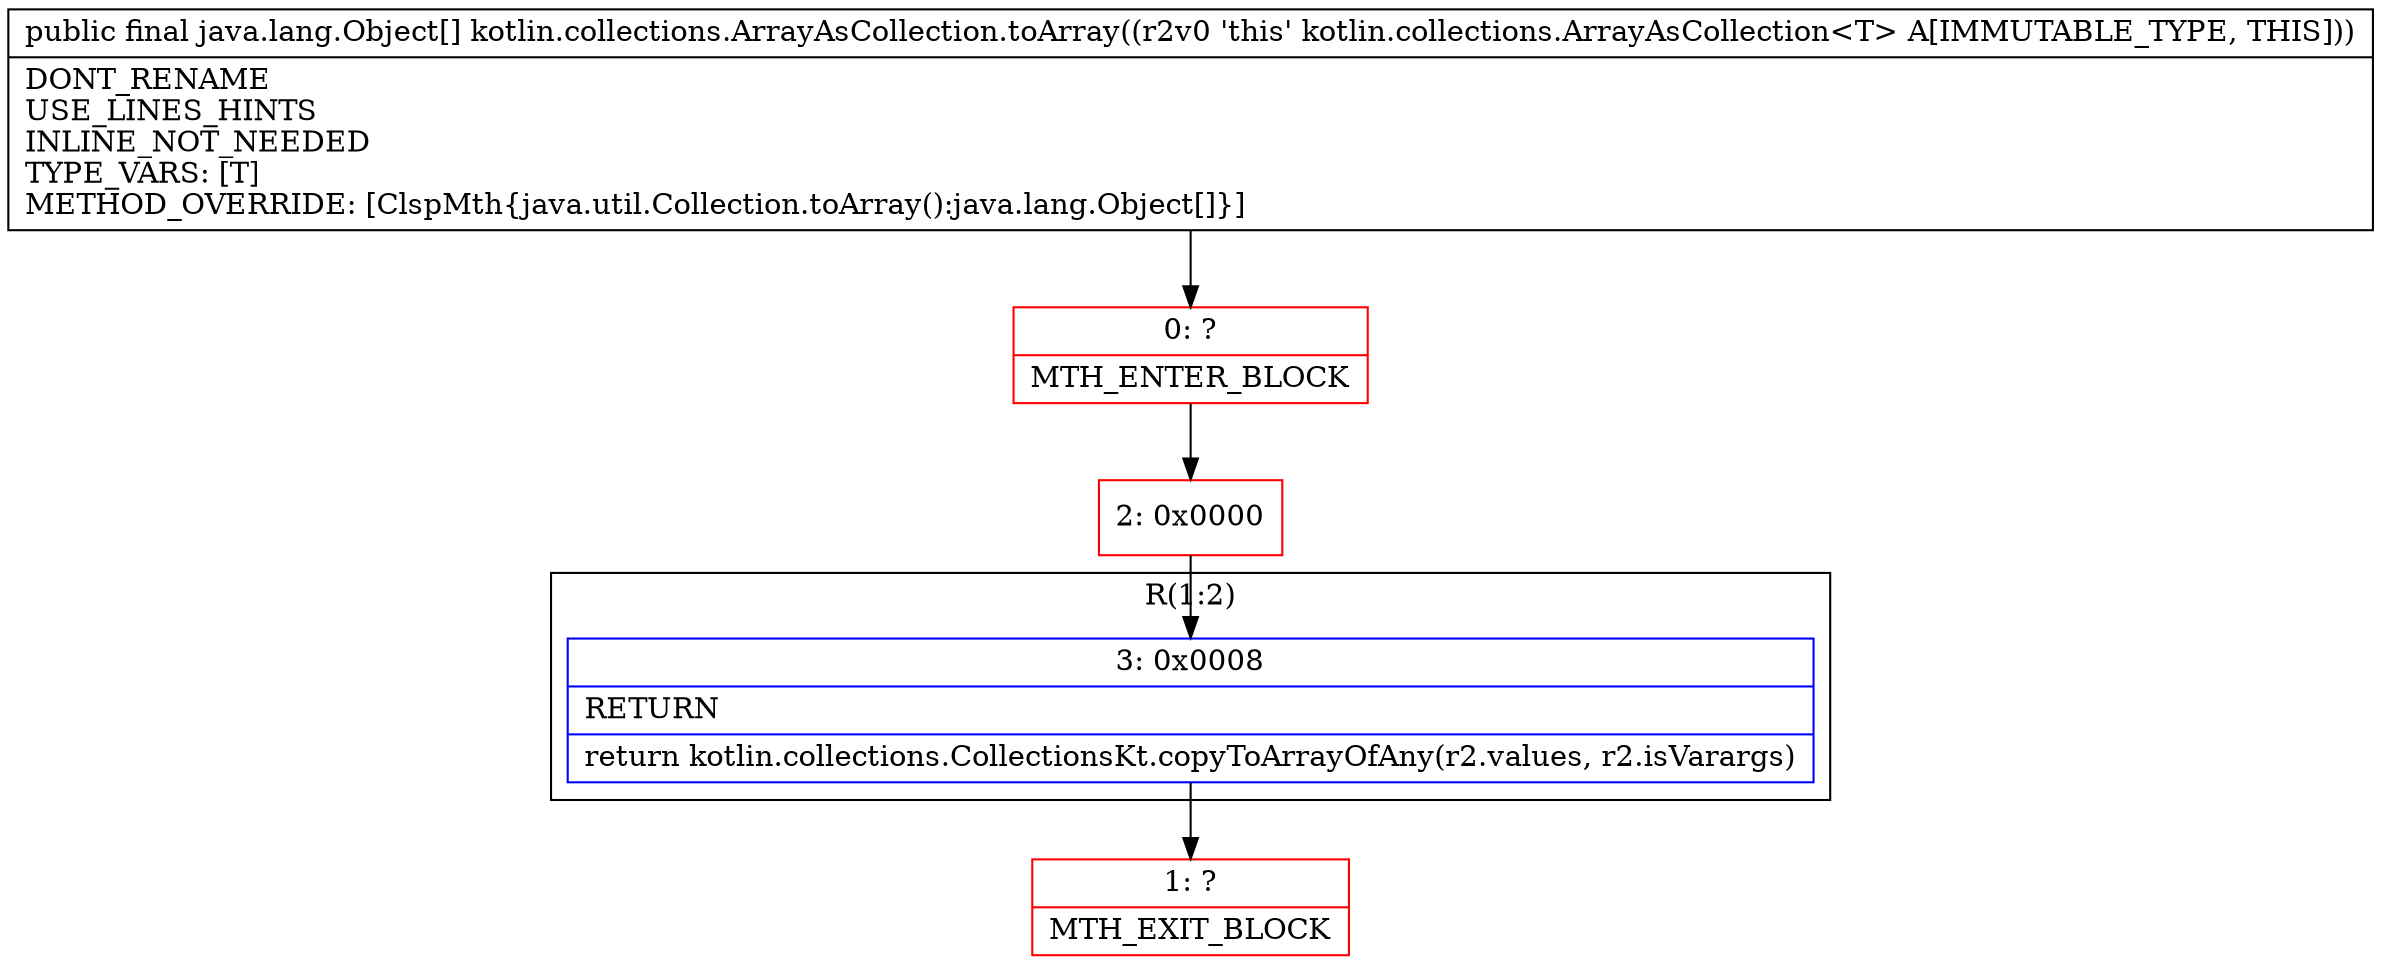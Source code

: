digraph "CFG forkotlin.collections.ArrayAsCollection.toArray()[Ljava\/lang\/Object;" {
subgraph cluster_Region_1315414442 {
label = "R(1:2)";
node [shape=record,color=blue];
Node_3 [shape=record,label="{3\:\ 0x0008|RETURN\l|return kotlin.collections.CollectionsKt.copyToArrayOfAny(r2.values, r2.isVarargs)\l}"];
}
Node_0 [shape=record,color=red,label="{0\:\ ?|MTH_ENTER_BLOCK\l}"];
Node_2 [shape=record,color=red,label="{2\:\ 0x0000}"];
Node_1 [shape=record,color=red,label="{1\:\ ?|MTH_EXIT_BLOCK\l}"];
MethodNode[shape=record,label="{public final java.lang.Object[] kotlin.collections.ArrayAsCollection.toArray((r2v0 'this' kotlin.collections.ArrayAsCollection\<T\> A[IMMUTABLE_TYPE, THIS]))  | DONT_RENAME\lUSE_LINES_HINTS\lINLINE_NOT_NEEDED\lTYPE_VARS: [T]\lMETHOD_OVERRIDE: [ClspMth\{java.util.Collection.toArray():java.lang.Object[]\}]\l}"];
MethodNode -> Node_0;Node_3 -> Node_1;
Node_0 -> Node_2;
Node_2 -> Node_3;
}

